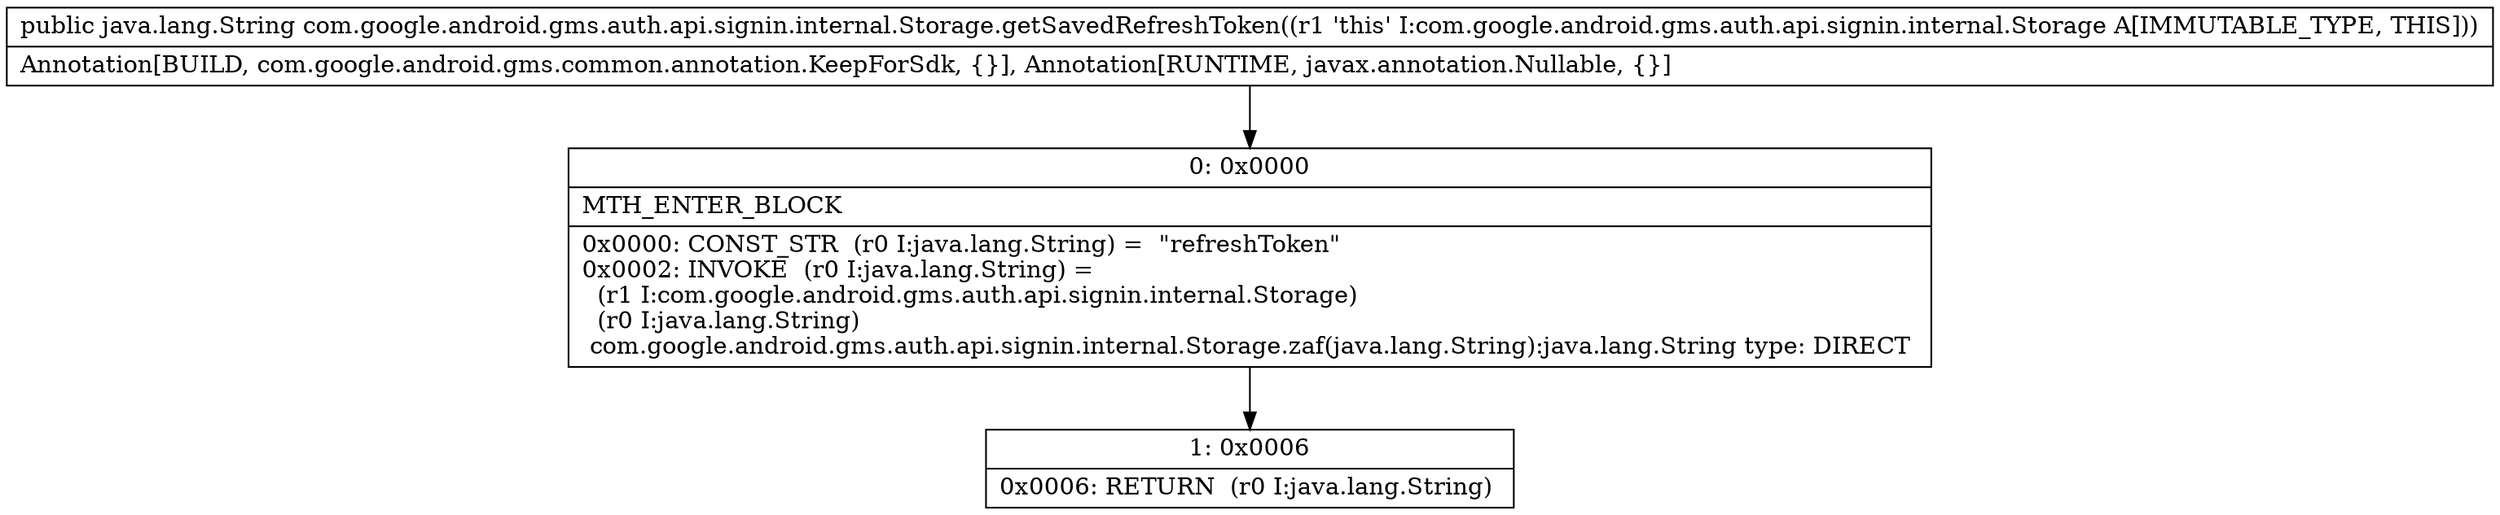 digraph "CFG forcom.google.android.gms.auth.api.signin.internal.Storage.getSavedRefreshToken()Ljava\/lang\/String;" {
Node_0 [shape=record,label="{0\:\ 0x0000|MTH_ENTER_BLOCK\l|0x0000: CONST_STR  (r0 I:java.lang.String) =  \"refreshToken\" \l0x0002: INVOKE  (r0 I:java.lang.String) = \l  (r1 I:com.google.android.gms.auth.api.signin.internal.Storage)\l  (r0 I:java.lang.String)\l com.google.android.gms.auth.api.signin.internal.Storage.zaf(java.lang.String):java.lang.String type: DIRECT \l}"];
Node_1 [shape=record,label="{1\:\ 0x0006|0x0006: RETURN  (r0 I:java.lang.String) \l}"];
MethodNode[shape=record,label="{public java.lang.String com.google.android.gms.auth.api.signin.internal.Storage.getSavedRefreshToken((r1 'this' I:com.google.android.gms.auth.api.signin.internal.Storage A[IMMUTABLE_TYPE, THIS]))  | Annotation[BUILD, com.google.android.gms.common.annotation.KeepForSdk, \{\}], Annotation[RUNTIME, javax.annotation.Nullable, \{\}]\l}"];
MethodNode -> Node_0;
Node_0 -> Node_1;
}

